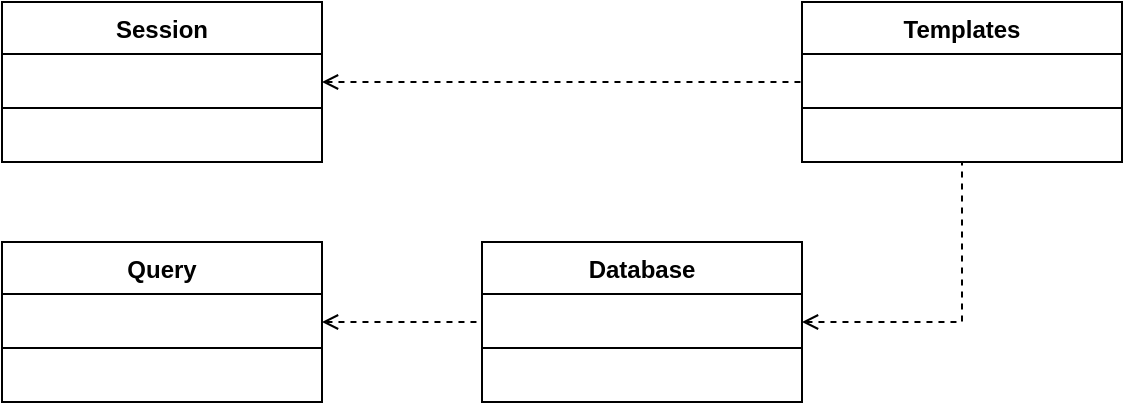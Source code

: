 <mxfile version="15.8.2" type="device"><diagram id="5tL4FcuUa-2FqPB0pOIl" name="Page-1"><mxGraphModel dx="952" dy="555" grid="1" gridSize="10" guides="1" tooltips="1" connect="1" arrows="1" fold="1" page="1" pageScale="1" pageWidth="827" pageHeight="1169" math="0" shadow="0"><root><mxCell id="0"/><mxCell id="1" parent="0"/><mxCell id="93Dc2hoBZGzUcQ_5njOj-5" value="Templates" style="swimlane;fontStyle=1;align=center;verticalAlign=top;childLayout=stackLayout;horizontal=1;startSize=26;horizontalStack=0;resizeParent=1;resizeParentMax=0;resizeLast=0;collapsible=1;marginBottom=0;" vertex="1" parent="1"><mxGeometry x="440" y="80" width="160" height="80" as="geometry"/></mxCell><mxCell id="93Dc2hoBZGzUcQ_5njOj-7" value="" style="line;strokeWidth=1;fillColor=none;align=left;verticalAlign=middle;spacingTop=-1;spacingLeft=3;spacingRight=3;rotatable=0;labelPosition=right;points=[];portConstraint=eastwest;" vertex="1" parent="93Dc2hoBZGzUcQ_5njOj-5"><mxGeometry y="26" width="160" height="54" as="geometry"/></mxCell><mxCell id="93Dc2hoBZGzUcQ_5njOj-9" value="Query" style="swimlane;fontStyle=1;align=center;verticalAlign=top;childLayout=stackLayout;horizontal=1;startSize=26;horizontalStack=0;resizeParent=1;resizeParentMax=0;resizeLast=0;collapsible=1;marginBottom=0;" vertex="1" parent="1"><mxGeometry x="40" y="200" width="160" height="80" as="geometry"/></mxCell><mxCell id="93Dc2hoBZGzUcQ_5njOj-11" value="" style="line;strokeWidth=1;fillColor=none;align=left;verticalAlign=middle;spacingTop=-1;spacingLeft=3;spacingRight=3;rotatable=0;labelPosition=right;points=[];portConstraint=eastwest;" vertex="1" parent="93Dc2hoBZGzUcQ_5njOj-9"><mxGeometry y="26" width="160" height="54" as="geometry"/></mxCell><mxCell id="93Dc2hoBZGzUcQ_5njOj-15" value="Database" style="swimlane;fontStyle=1;align=center;verticalAlign=top;childLayout=stackLayout;horizontal=1;startSize=26;horizontalStack=0;resizeParent=1;resizeParentMax=0;resizeLast=0;collapsible=1;marginBottom=0;" vertex="1" parent="1"><mxGeometry x="280" y="200" width="160" height="80" as="geometry"/></mxCell><mxCell id="93Dc2hoBZGzUcQ_5njOj-17" value="" style="line;strokeWidth=1;fillColor=none;align=left;verticalAlign=middle;spacingTop=-1;spacingLeft=3;spacingRight=3;rotatable=0;labelPosition=right;points=[];portConstraint=eastwest;" vertex="1" parent="93Dc2hoBZGzUcQ_5njOj-15"><mxGeometry y="26" width="160" height="54" as="geometry"/></mxCell><mxCell id="93Dc2hoBZGzUcQ_5njOj-19" value="Session" style="swimlane;fontStyle=1;align=center;verticalAlign=top;childLayout=stackLayout;horizontal=1;startSize=26;horizontalStack=0;resizeParent=1;resizeParentMax=0;resizeLast=0;collapsible=1;marginBottom=0;" vertex="1" parent="1"><mxGeometry x="40" y="80" width="160" height="80" as="geometry"/></mxCell><mxCell id="93Dc2hoBZGzUcQ_5njOj-21" value="" style="line;strokeWidth=1;fillColor=none;align=left;verticalAlign=middle;spacingTop=-1;spacingLeft=3;spacingRight=3;rotatable=0;labelPosition=right;points=[];portConstraint=eastwest;" vertex="1" parent="93Dc2hoBZGzUcQ_5njOj-19"><mxGeometry y="26" width="160" height="54" as="geometry"/></mxCell><mxCell id="93Dc2hoBZGzUcQ_5njOj-28" value="" style="endArrow=none;dashed=1;html=1;rounded=0;entryX=0;entryY=0.5;entryDx=0;entryDy=0;exitX=1;exitY=0.5;exitDx=0;exitDy=0;startArrow=open;startFill=0;" edge="1" parent="1" source="93Dc2hoBZGzUcQ_5njOj-19" target="93Dc2hoBZGzUcQ_5njOj-5"><mxGeometry width="50" height="50" relative="1" as="geometry"><mxPoint x="290" y="160" as="sourcePoint"/><mxPoint x="340" y="110" as="targetPoint"/></mxGeometry></mxCell><mxCell id="93Dc2hoBZGzUcQ_5njOj-29" value="" style="endArrow=none;dashed=1;html=1;rounded=0;entryX=0.5;entryY=1;entryDx=0;entryDy=0;exitX=1;exitY=0.5;exitDx=0;exitDy=0;startArrow=open;startFill=0;" edge="1" parent="1" source="93Dc2hoBZGzUcQ_5njOj-15" target="93Dc2hoBZGzUcQ_5njOj-5"><mxGeometry width="50" height="50" relative="1" as="geometry"><mxPoint x="230" y="210" as="sourcePoint"/><mxPoint x="430" y="210" as="targetPoint"/><Array as="points"><mxPoint x="520" y="240"/></Array></mxGeometry></mxCell><mxCell id="93Dc2hoBZGzUcQ_5njOj-30" value="" style="endArrow=none;dashed=1;html=1;rounded=0;entryX=0;entryY=0.5;entryDx=0;entryDy=0;exitX=1;exitY=0.5;exitDx=0;exitDy=0;startArrow=open;startFill=0;" edge="1" parent="1" source="93Dc2hoBZGzUcQ_5njOj-9" target="93Dc2hoBZGzUcQ_5njOj-15"><mxGeometry width="50" height="50" relative="1" as="geometry"><mxPoint x="410" y="250" as="sourcePoint"/><mxPoint x="490" y="170" as="targetPoint"/><Array as="points"/></mxGeometry></mxCell></root></mxGraphModel></diagram></mxfile>